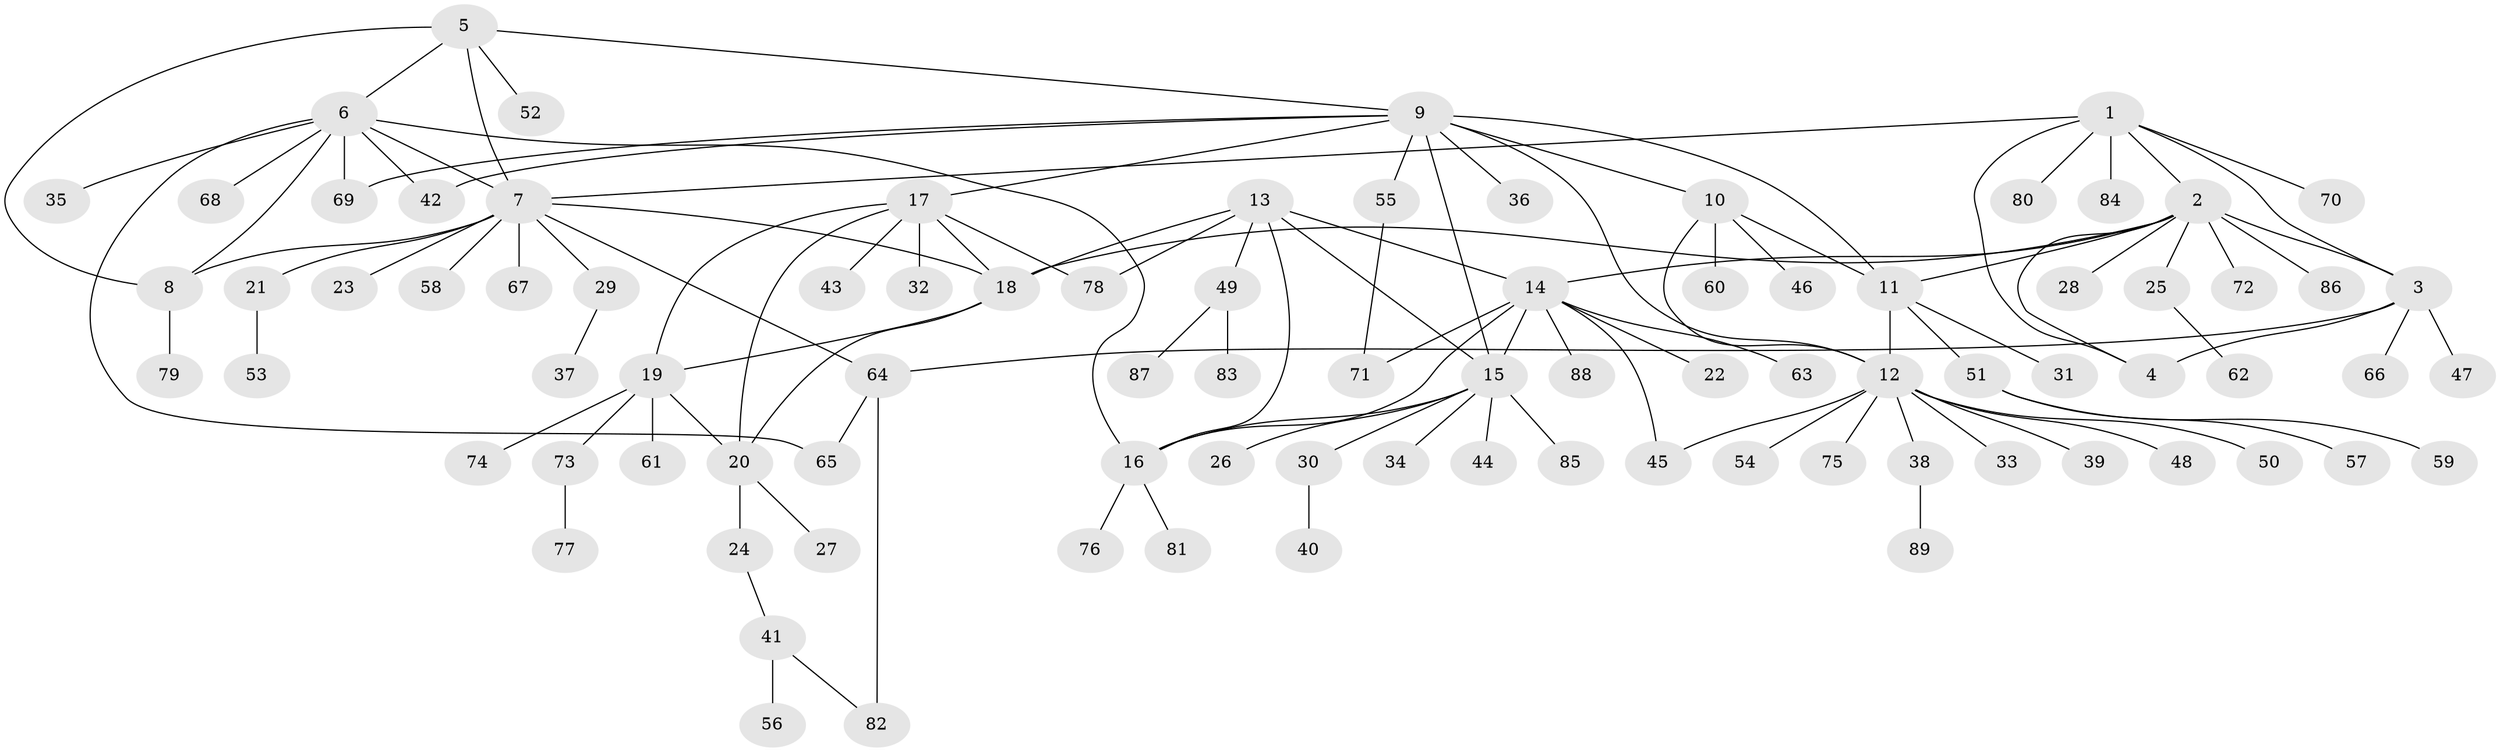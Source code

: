 // Generated by graph-tools (version 1.1) at 2025/15/03/09/25 04:15:52]
// undirected, 89 vertices, 117 edges
graph export_dot {
graph [start="1"]
  node [color=gray90,style=filled];
  1;
  2;
  3;
  4;
  5;
  6;
  7;
  8;
  9;
  10;
  11;
  12;
  13;
  14;
  15;
  16;
  17;
  18;
  19;
  20;
  21;
  22;
  23;
  24;
  25;
  26;
  27;
  28;
  29;
  30;
  31;
  32;
  33;
  34;
  35;
  36;
  37;
  38;
  39;
  40;
  41;
  42;
  43;
  44;
  45;
  46;
  47;
  48;
  49;
  50;
  51;
  52;
  53;
  54;
  55;
  56;
  57;
  58;
  59;
  60;
  61;
  62;
  63;
  64;
  65;
  66;
  67;
  68;
  69;
  70;
  71;
  72;
  73;
  74;
  75;
  76;
  77;
  78;
  79;
  80;
  81;
  82;
  83;
  84;
  85;
  86;
  87;
  88;
  89;
  1 -- 2;
  1 -- 3;
  1 -- 4;
  1 -- 7;
  1 -- 70;
  1 -- 80;
  1 -- 84;
  2 -- 3;
  2 -- 4;
  2 -- 11;
  2 -- 14;
  2 -- 18;
  2 -- 25;
  2 -- 28;
  2 -- 72;
  2 -- 86;
  3 -- 4;
  3 -- 47;
  3 -- 64;
  3 -- 66;
  5 -- 6;
  5 -- 7;
  5 -- 8;
  5 -- 9;
  5 -- 52;
  6 -- 7;
  6 -- 8;
  6 -- 16;
  6 -- 35;
  6 -- 42;
  6 -- 65;
  6 -- 68;
  6 -- 69;
  7 -- 8;
  7 -- 18;
  7 -- 21;
  7 -- 23;
  7 -- 29;
  7 -- 58;
  7 -- 64;
  7 -- 67;
  8 -- 79;
  9 -- 10;
  9 -- 11;
  9 -- 12;
  9 -- 15;
  9 -- 17;
  9 -- 36;
  9 -- 42;
  9 -- 55;
  9 -- 69;
  10 -- 11;
  10 -- 12;
  10 -- 46;
  10 -- 60;
  11 -- 12;
  11 -- 31;
  11 -- 51;
  12 -- 33;
  12 -- 38;
  12 -- 39;
  12 -- 45;
  12 -- 48;
  12 -- 50;
  12 -- 54;
  12 -- 75;
  13 -- 14;
  13 -- 15;
  13 -- 16;
  13 -- 18;
  13 -- 49;
  13 -- 78;
  14 -- 15;
  14 -- 16;
  14 -- 22;
  14 -- 45;
  14 -- 63;
  14 -- 71;
  14 -- 88;
  15 -- 16;
  15 -- 26;
  15 -- 30;
  15 -- 34;
  15 -- 44;
  15 -- 85;
  16 -- 76;
  16 -- 81;
  17 -- 18;
  17 -- 19;
  17 -- 20;
  17 -- 32;
  17 -- 43;
  17 -- 78;
  18 -- 19;
  18 -- 20;
  19 -- 20;
  19 -- 61;
  19 -- 73;
  19 -- 74;
  20 -- 24;
  20 -- 27;
  21 -- 53;
  24 -- 41;
  25 -- 62;
  29 -- 37;
  30 -- 40;
  38 -- 89;
  41 -- 56;
  41 -- 82;
  49 -- 83;
  49 -- 87;
  51 -- 57;
  51 -- 59;
  55 -- 71;
  64 -- 65;
  64 -- 82;
  73 -- 77;
}
